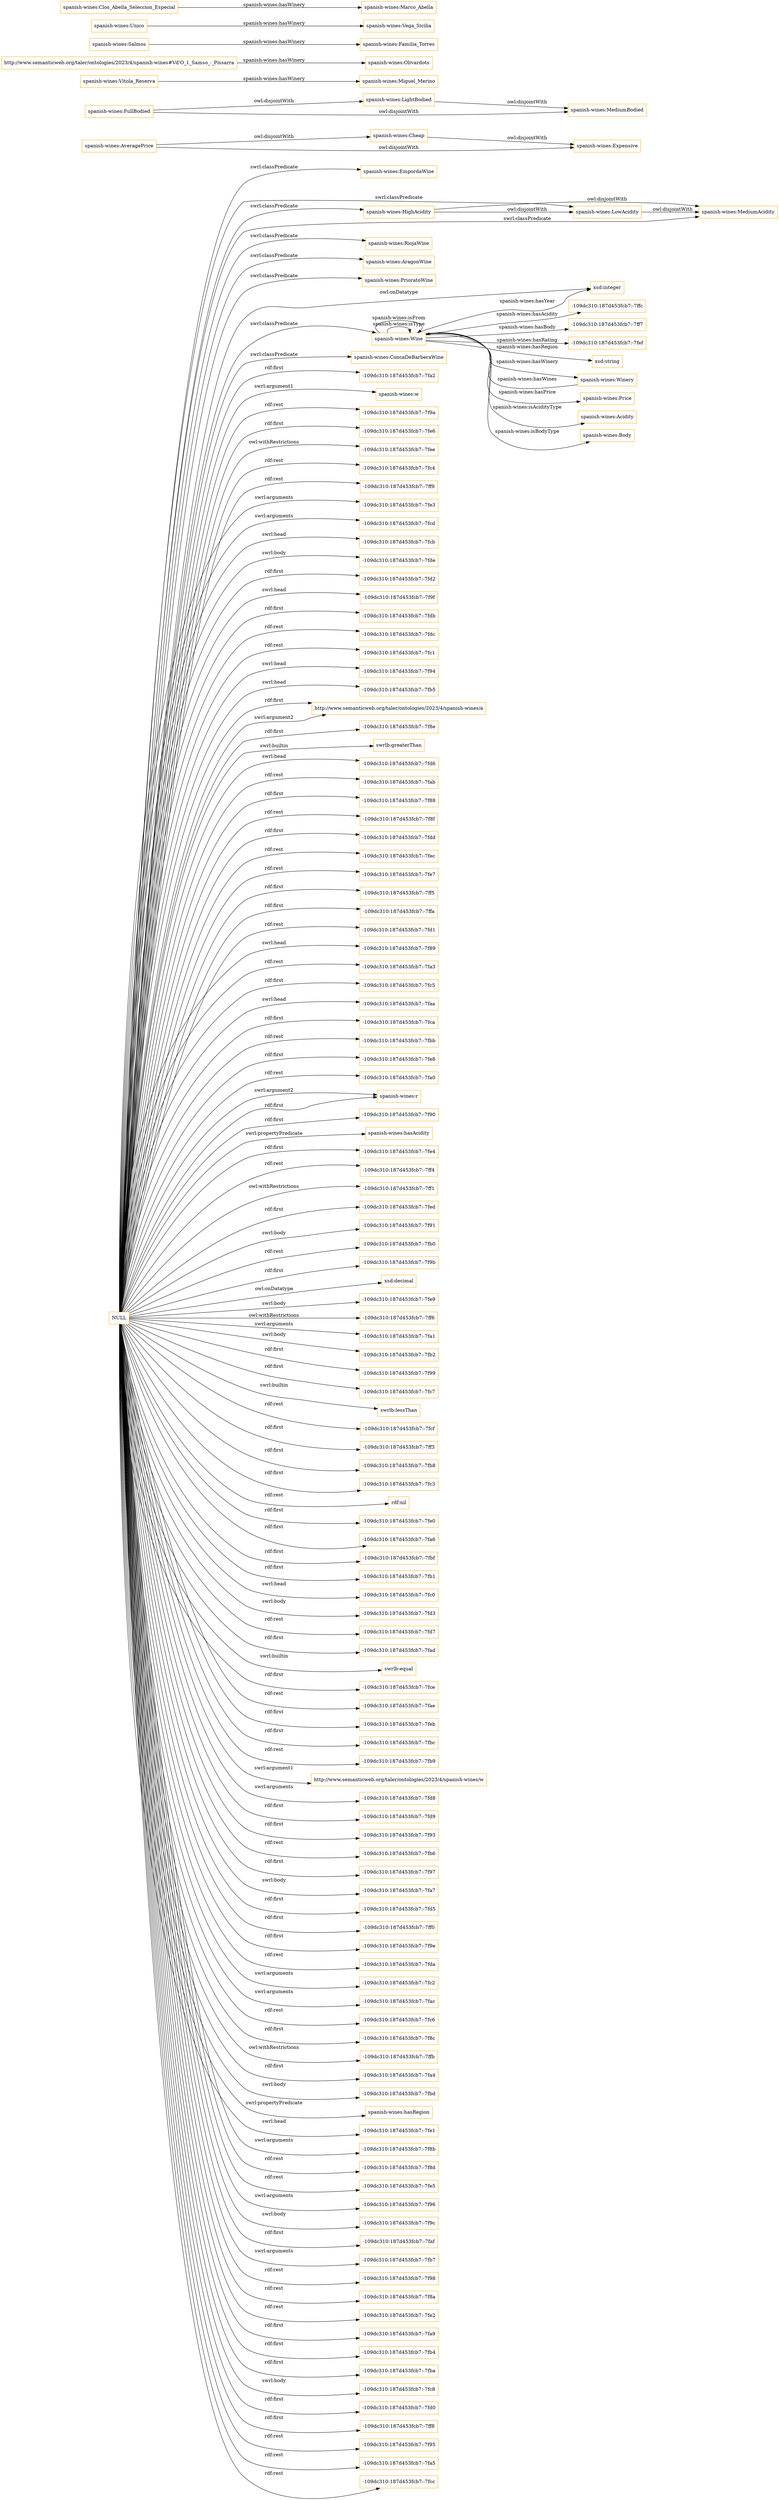 digraph ar2dtool_diagram { 
rankdir=LR;
size="1501"
node [shape = rectangle, color="orange"]; "spanish-wines:EmpordaWine" "spanish-wines:MediumAcidity" "spanish-wines:Winery" "spanish-wines:RiojaWine" "spanish-wines:LowAcidity" "spanish-wines:Price" "spanish-wines:Cheap" "spanish-wines:Acidity" "spanish-wines:HighAcidity" "spanish-wines:Expensive" "spanish-wines:FullBodied" "spanish-wines:AragonWine" "spanish-wines:PrioratoWine" "spanish-wines:AveragePrice" "spanish-wines:Body" "spanish-wines:LightBodied" "spanish-wines:MediumBodied" "spanish-wines:Wine" "spanish-wines:ConcaDeBarberaWine" ; /*classes style*/
	"NULL" -> "-109dc310:187d453fcb7:-7fa2" [ label = "rdf:first" ];
	"NULL" -> "spanish-wines:w" [ label = "swrl:argument1" ];
	"NULL" -> "-109dc310:187d453fcb7:-7f9a" [ label = "rdf:rest" ];
	"NULL" -> "-109dc310:187d453fcb7:-7fe6" [ label = "rdf:first" ];
	"NULL" -> "-109dc310:187d453fcb7:-7fee" [ label = "owl:withRestrictions" ];
	"NULL" -> "spanish-wines:EmpordaWine" [ label = "swrl:classPredicate" ];
	"NULL" -> "-109dc310:187d453fcb7:-7fc4" [ label = "rdf:rest" ];
	"NULL" -> "-109dc310:187d453fcb7:-7ff9" [ label = "rdf:rest" ];
	"NULL" -> "-109dc310:187d453fcb7:-7fe3" [ label = "swrl:arguments" ];
	"NULL" -> "-109dc310:187d453fcb7:-7fcd" [ label = "swrl:arguments" ];
	"NULL" -> "-109dc310:187d453fcb7:-7fcb" [ label = "swrl:head" ];
	"NULL" -> "-109dc310:187d453fcb7:-7fde" [ label = "swrl:body" ];
	"NULL" -> "-109dc310:187d453fcb7:-7fd2" [ label = "rdf:first" ];
	"NULL" -> "-109dc310:187d453fcb7:-7f9f" [ label = "swrl:head" ];
	"NULL" -> "-109dc310:187d453fcb7:-7fdb" [ label = "rdf:first" ];
	"NULL" -> "-109dc310:187d453fcb7:-7fdc" [ label = "rdf:rest" ];
	"NULL" -> "xsd:integer" [ label = "owl:onDatatype" ];
	"NULL" -> "spanish-wines:RiojaWine" [ label = "swrl:classPredicate" ];
	"NULL" -> "-109dc310:187d453fcb7:-7fc1" [ label = "rdf:rest" ];
	"NULL" -> "-109dc310:187d453fcb7:-7f94" [ label = "swrl:head" ];
	"NULL" -> "-109dc310:187d453fcb7:-7fb5" [ label = "swrl:head" ];
	"NULL" -> "http://www.semanticweb.org/taler/ontologies/2023/4/spanish-wines/a" [ label = "swrl:argument2" ];
	"NULL" -> "-109dc310:187d453fcb7:-7f8e" [ label = "rdf:first" ];
	"NULL" -> "swrlb:greaterThan" [ label = "swrl:builtin" ];
	"NULL" -> "-109dc310:187d453fcb7:-7fd6" [ label = "swrl:head" ];
	"NULL" -> "-109dc310:187d453fcb7:-7fab" [ label = "rdf:rest" ];
	"NULL" -> "spanish-wines:PrioratoWine" [ label = "swrl:classPredicate" ];
	"NULL" -> "-109dc310:187d453fcb7:-7f88" [ label = "rdf:first" ];
	"NULL" -> "-109dc310:187d453fcb7:-7f8f" [ label = "rdf:rest" ];
	"NULL" -> "-109dc310:187d453fcb7:-7fdd" [ label = "rdf:first" ];
	"NULL" -> "-109dc310:187d453fcb7:-7fec" [ label = "rdf:rest" ];
	"NULL" -> "-109dc310:187d453fcb7:-7fe7" [ label = "rdf:rest" ];
	"NULL" -> "-109dc310:187d453fcb7:-7ff5" [ label = "rdf:first" ];
	"NULL" -> "-109dc310:187d453fcb7:-7ffa" [ label = "rdf:first" ];
	"NULL" -> "-109dc310:187d453fcb7:-7fd1" [ label = "rdf:rest" ];
	"NULL" -> "-109dc310:187d453fcb7:-7f89" [ label = "swrl:head" ];
	"NULL" -> "-109dc310:187d453fcb7:-7fa3" [ label = "rdf:rest" ];
	"NULL" -> "-109dc310:187d453fcb7:-7fc5" [ label = "rdf:first" ];
	"NULL" -> "-109dc310:187d453fcb7:-7faa" [ label = "swrl:head" ];
	"NULL" -> "-109dc310:187d453fcb7:-7fca" [ label = "rdf:first" ];
	"NULL" -> "spanish-wines:HighAcidity" [ label = "swrl:classPredicate" ];
	"NULL" -> "-109dc310:187d453fcb7:-7fbb" [ label = "rdf:rest" ];
	"NULL" -> "-109dc310:187d453fcb7:-7fe8" [ label = "rdf:first" ];
	"NULL" -> "-109dc310:187d453fcb7:-7fa0" [ label = "rdf:rest" ];
	"NULL" -> "spanish-wines:r" [ label = "rdf:first" ];
	"NULL" -> "-109dc310:187d453fcb7:-7f90" [ label = "rdf:first" ];
	"NULL" -> "spanish-wines:hasAcidity" [ label = "swrl:propertyPredicate" ];
	"NULL" -> "-109dc310:187d453fcb7:-7fe4" [ label = "rdf:first" ];
	"NULL" -> "-109dc310:187d453fcb7:-7ff4" [ label = "rdf:rest" ];
	"NULL" -> "-109dc310:187d453fcb7:-7ff1" [ label = "owl:withRestrictions" ];
	"NULL" -> "-109dc310:187d453fcb7:-7fed" [ label = "rdf:first" ];
	"NULL" -> "spanish-wines:AragonWine" [ label = "swrl:classPredicate" ];
	"NULL" -> "-109dc310:187d453fcb7:-7f91" [ label = "swrl:body" ];
	"NULL" -> "-109dc310:187d453fcb7:-7fb0" [ label = "rdf:rest" ];
	"NULL" -> "-109dc310:187d453fcb7:-7f9b" [ label = "rdf:first" ];
	"NULL" -> "xsd:decimal" [ label = "owl:onDatatype" ];
	"NULL" -> "-109dc310:187d453fcb7:-7fe9" [ label = "swrl:body" ];
	"NULL" -> "spanish-wines:ConcaDeBarberaWine" [ label = "swrl:classPredicate" ];
	"NULL" -> "-109dc310:187d453fcb7:-7ff6" [ label = "owl:withRestrictions" ];
	"NULL" -> "-109dc310:187d453fcb7:-7fa1" [ label = "swrl:arguments" ];
	"NULL" -> "-109dc310:187d453fcb7:-7fb2" [ label = "swrl:body" ];
	"NULL" -> "-109dc310:187d453fcb7:-7f99" [ label = "rdf:first" ];
	"NULL" -> "-109dc310:187d453fcb7:-7fc7" [ label = "rdf:first" ];
	"NULL" -> "spanish-wines:LowAcidity" [ label = "swrl:classPredicate" ];
	"NULL" -> "swrlb:lessThan" [ label = "swrl:builtin" ];
	"NULL" -> "-109dc310:187d453fcb7:-7fcf" [ label = "rdf:rest" ];
	"NULL" -> "-109dc310:187d453fcb7:-7ff3" [ label = "rdf:first" ];
	"NULL" -> "-109dc310:187d453fcb7:-7fb8" [ label = "rdf:first" ];
	"NULL" -> "-109dc310:187d453fcb7:-7fc3" [ label = "rdf:first" ];
	"NULL" -> "rdf:nil" [ label = "rdf:rest" ];
	"NULL" -> "spanish-wines:Wine" [ label = "swrl:classPredicate" ];
	"NULL" -> "-109dc310:187d453fcb7:-7fe0" [ label = "rdf:first" ];
	"NULL" -> "-109dc310:187d453fcb7:-7fa6" [ label = "rdf:first" ];
	"NULL" -> "-109dc310:187d453fcb7:-7fbf" [ label = "rdf:first" ];
	"NULL" -> "-109dc310:187d453fcb7:-7fb1" [ label = "rdf:first" ];
	"NULL" -> "-109dc310:187d453fcb7:-7fc0" [ label = "swrl:head" ];
	"NULL" -> "-109dc310:187d453fcb7:-7fd3" [ label = "swrl:body" ];
	"NULL" -> "-109dc310:187d453fcb7:-7fd7" [ label = "rdf:rest" ];
	"NULL" -> "-109dc310:187d453fcb7:-7fad" [ label = "rdf:first" ];
	"NULL" -> "swrlb:equal" [ label = "swrl:builtin" ];
	"NULL" -> "-109dc310:187d453fcb7:-7fce" [ label = "rdf:first" ];
	"NULL" -> "-109dc310:187d453fcb7:-7fae" [ label = "rdf:rest" ];
	"NULL" -> "-109dc310:187d453fcb7:-7feb" [ label = "rdf:first" ];
	"NULL" -> "-109dc310:187d453fcb7:-7fbc" [ label = "rdf:first" ];
	"NULL" -> "-109dc310:187d453fcb7:-7fb9" [ label = "rdf:rest" ];
	"NULL" -> "http://www.semanticweb.org/taler/ontologies/2023/4/spanish-wines/w" [ label = "swrl:argument1" ];
	"NULL" -> "-109dc310:187d453fcb7:-7fd8" [ label = "swrl:arguments" ];
	"NULL" -> "-109dc310:187d453fcb7:-7fd9" [ label = "rdf:first" ];
	"NULL" -> "-109dc310:187d453fcb7:-7f93" [ label = "rdf:first" ];
	"NULL" -> "-109dc310:187d453fcb7:-7fb6" [ label = "rdf:rest" ];
	"NULL" -> "-109dc310:187d453fcb7:-7f97" [ label = "rdf:first" ];
	"NULL" -> "-109dc310:187d453fcb7:-7fa7" [ label = "swrl:body" ];
	"NULL" -> "spanish-wines:r" [ label = "swrl:argument2" ];
	"NULL" -> "-109dc310:187d453fcb7:-7fd5" [ label = "rdf:first" ];
	"NULL" -> "-109dc310:187d453fcb7:-7ff0" [ label = "rdf:first" ];
	"NULL" -> "-109dc310:187d453fcb7:-7f9e" [ label = "rdf:first" ];
	"NULL" -> "-109dc310:187d453fcb7:-7fda" [ label = "rdf:rest" ];
	"NULL" -> "-109dc310:187d453fcb7:-7fc2" [ label = "swrl:arguments" ];
	"NULL" -> "-109dc310:187d453fcb7:-7fac" [ label = "swrl:arguments" ];
	"NULL" -> "-109dc310:187d453fcb7:-7fc6" [ label = "rdf:rest" ];
	"NULL" -> "-109dc310:187d453fcb7:-7f8c" [ label = "rdf:first" ];
	"NULL" -> "-109dc310:187d453fcb7:-7ffb" [ label = "owl:withRestrictions" ];
	"NULL" -> "-109dc310:187d453fcb7:-7fa4" [ label = "rdf:first" ];
	"NULL" -> "-109dc310:187d453fcb7:-7fbd" [ label = "swrl:body" ];
	"NULL" -> "spanish-wines:hasRegion" [ label = "swrl:propertyPredicate" ];
	"NULL" -> "-109dc310:187d453fcb7:-7fe1" [ label = "swrl:head" ];
	"NULL" -> "-109dc310:187d453fcb7:-7f8b" [ label = "swrl:arguments" ];
	"NULL" -> "-109dc310:187d453fcb7:-7f8d" [ label = "rdf:rest" ];
	"NULL" -> "-109dc310:187d453fcb7:-7fe5" [ label = "rdf:rest" ];
	"NULL" -> "-109dc310:187d453fcb7:-7f96" [ label = "swrl:arguments" ];
	"NULL" -> "-109dc310:187d453fcb7:-7f9c" [ label = "swrl:body" ];
	"NULL" -> "-109dc310:187d453fcb7:-7faf" [ label = "rdf:first" ];
	"NULL" -> "http://www.semanticweb.org/taler/ontologies/2023/4/spanish-wines/a" [ label = "rdf:first" ];
	"NULL" -> "-109dc310:187d453fcb7:-7fb7" [ label = "swrl:arguments" ];
	"NULL" -> "-109dc310:187d453fcb7:-7f98" [ label = "rdf:rest" ];
	"NULL" -> "-109dc310:187d453fcb7:-7f8a" [ label = "rdf:rest" ];
	"NULL" -> "-109dc310:187d453fcb7:-7fe2" [ label = "rdf:rest" ];
	"NULL" -> "-109dc310:187d453fcb7:-7fa9" [ label = "rdf:first" ];
	"NULL" -> "-109dc310:187d453fcb7:-7fb4" [ label = "rdf:first" ];
	"NULL" -> "-109dc310:187d453fcb7:-7fba" [ label = "rdf:first" ];
	"NULL" -> "-109dc310:187d453fcb7:-7fc8" [ label = "swrl:body" ];
	"NULL" -> "-109dc310:187d453fcb7:-7fd0" [ label = "rdf:first" ];
	"NULL" -> "-109dc310:187d453fcb7:-7ff8" [ label = "rdf:first" ];
	"NULL" -> "-109dc310:187d453fcb7:-7f95" [ label = "rdf:rest" ];
	"NULL" -> "-109dc310:187d453fcb7:-7fa5" [ label = "rdf:rest" ];
	"NULL" -> "spanish-wines:MediumAcidity" [ label = "swrl:classPredicate" ];
	"NULL" -> "-109dc310:187d453fcb7:-7fcc" [ label = "rdf:rest" ];
	"spanish-wines:HighAcidity" -> "spanish-wines:MediumAcidity" [ label = "owl:disjointWith" ];
	"spanish-wines:HighAcidity" -> "spanish-wines:LowAcidity" [ label = "owl:disjointWith" ];
	"spanish-wines:LightBodied" -> "spanish-wines:MediumBodied" [ label = "owl:disjointWith" ];
	"spanish-wines:Vitola_Reserva" -> "spanish-wines:Miguel_Merino" [ label = "spanish-wines:hasWinery" ];
	"spanish-wines:Cheap" -> "spanish-wines:Expensive" [ label = "owl:disjointWith" ];
	"spanish-wines:AveragePrice" -> "spanish-wines:Expensive" [ label = "owl:disjointWith" ];
	"spanish-wines:AveragePrice" -> "spanish-wines:Cheap" [ label = "owl:disjointWith" ];
	"http://www.semanticweb.org/taler/ontologies/2023/4/spanish-wines#Vd'O_1_Samso_-_Pissarra" -> "spanish-wines:Olivardots" [ label = "spanish-wines:hasWinery" ];
	"spanish-wines:FullBodied" -> "spanish-wines:MediumBodied" [ label = "owl:disjointWith" ];
	"spanish-wines:FullBodied" -> "spanish-wines:LightBodied" [ label = "owl:disjointWith" ];
	"spanish-wines:Salmos" -> "spanish-wines:Familia_Torres" [ label = "spanish-wines:hasWinery" ];
	"spanish-wines:Unico" -> "spanish-wines:Vega_Sicilia" [ label = "spanish-wines:hasWinery" ];
	"spanish-wines:LowAcidity" -> "spanish-wines:MediumAcidity" [ label = "owl:disjointWith" ];
	"spanish-wines:Clos_Abella_Seleccion_Especial" -> "spanish-wines:Marco_Abella" [ label = "spanish-wines:hasWinery" ];
	"spanish-wines:Wine" -> "-109dc310:187d453fcb7:-7ffc" [ label = "spanish-wines:hasAcidity" ];
	"spanish-wines:Wine" -> "spanish-wines:Wine" [ label = "spanish-wines:isType" ];
	"spanish-wines:Wine" -> "-109dc310:187d453fcb7:-7ff7" [ label = "spanish-wines:hasBody" ];
	"spanish-wines:Wine" -> "spanish-wines:Wine" [ label = "spanish-wines:isFrom" ];
	"spanish-wines:Wine" -> "spanish-wines:Price" [ label = "spanish-wines:hasPrice" ];
	"spanish-wines:Winery" -> "spanish-wines:Wine" [ label = "spanish-wines:hasWines" ];
	"spanish-wines:Wine" -> "-109dc310:187d453fcb7:-7fef" [ label = "spanish-wines:hasRating" ];
	"spanish-wines:Wine" -> "spanish-wines:Acidity" [ label = "spanish-wines:isAcidityType" ];
	"spanish-wines:Wine" -> "spanish-wines:Winery" [ label = "spanish-wines:hasWinery" ];
	"spanish-wines:Wine" -> "xsd:integer" [ label = "spanish-wines:hasYear" ];
	"spanish-wines:Wine" -> "xsd:string" [ label = "spanish-wines:hasRegion" ];
	"spanish-wines:Wine" -> "spanish-wines:Body" [ label = "spanish-wines:isBodyType" ];

}
